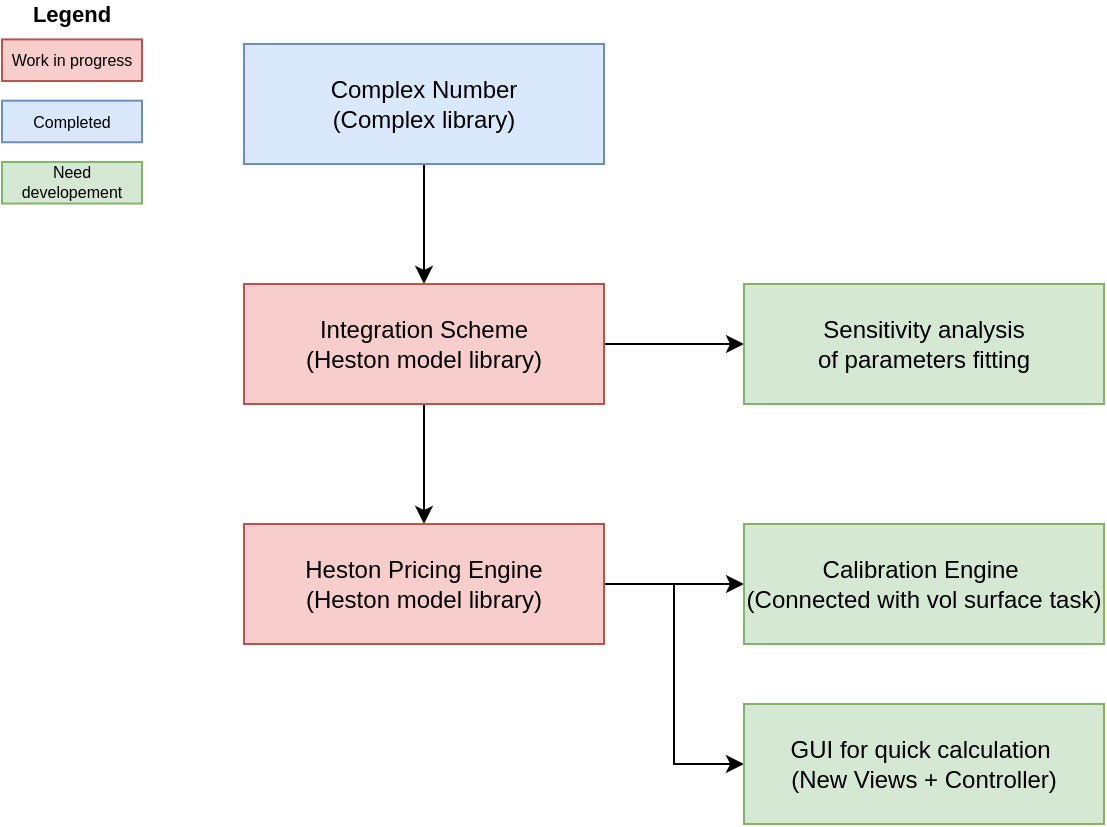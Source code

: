<mxfile version="20.2.3" type="device"><diagram id="la-7-zUyWeMK7HNJUFaQ" name="HestonModel"><mxGraphModel dx="846" dy="625" grid="0" gridSize="10" guides="1" tooltips="1" connect="1" arrows="1" fold="1" page="1" pageScale="1" pageWidth="850" pageHeight="1100" math="0" shadow="0"><root><mxCell id="0"/><mxCell id="1" parent="0"/><mxCell id="nuDVO3hoHULw6FWJlpkl-3" style="edgeStyle=orthogonalEdgeStyle;rounded=0;orthogonalLoop=1;jettySize=auto;html=1;" edge="1" parent="1" source="nuDVO3hoHULw6FWJlpkl-1" target="nuDVO3hoHULw6FWJlpkl-2"><mxGeometry relative="1" as="geometry"/></mxCell><mxCell id="nuDVO3hoHULw6FWJlpkl-1" value="Complex Number &lt;br&gt;(Complex library)" style="rounded=0;whiteSpace=wrap;html=1;fillColor=#dae8fc;strokeColor=#6c8ebf;" vertex="1" parent="1"><mxGeometry x="147" y="54" width="180" height="60" as="geometry"/></mxCell><mxCell id="nuDVO3hoHULw6FWJlpkl-5" style="edgeStyle=orthogonalEdgeStyle;rounded=0;orthogonalLoop=1;jettySize=auto;html=1;" edge="1" parent="1" source="nuDVO3hoHULw6FWJlpkl-2" target="nuDVO3hoHULw6FWJlpkl-4"><mxGeometry relative="1" as="geometry"/></mxCell><mxCell id="nuDVO3hoHULw6FWJlpkl-20" style="edgeStyle=orthogonalEdgeStyle;rounded=0;orthogonalLoop=1;jettySize=auto;html=1;fontSize=11;" edge="1" parent="1" source="nuDVO3hoHULw6FWJlpkl-2" target="nuDVO3hoHULw6FWJlpkl-19"><mxGeometry relative="1" as="geometry"/></mxCell><mxCell id="nuDVO3hoHULw6FWJlpkl-2" value="Integration Scheme&lt;br&gt;(Heston model library)" style="rounded=0;whiteSpace=wrap;html=1;fillColor=#f8cecc;strokeColor=#b85450;" vertex="1" parent="1"><mxGeometry x="147" y="174" width="180" height="60" as="geometry"/></mxCell><mxCell id="nuDVO3hoHULw6FWJlpkl-8" style="edgeStyle=orthogonalEdgeStyle;rounded=0;orthogonalLoop=1;jettySize=auto;html=1;" edge="1" parent="1" source="nuDVO3hoHULw6FWJlpkl-4" target="nuDVO3hoHULw6FWJlpkl-7"><mxGeometry relative="1" as="geometry"/></mxCell><mxCell id="nuDVO3hoHULw6FWJlpkl-10" style="edgeStyle=orthogonalEdgeStyle;rounded=0;orthogonalLoop=1;jettySize=auto;html=1;entryX=0;entryY=0.5;entryDx=0;entryDy=0;" edge="1" parent="1" source="nuDVO3hoHULw6FWJlpkl-4" target="nuDVO3hoHULw6FWJlpkl-9"><mxGeometry relative="1" as="geometry"/></mxCell><mxCell id="nuDVO3hoHULw6FWJlpkl-4" value="Heston Pricing Engine &lt;br&gt;(Heston model library)" style="rounded=0;whiteSpace=wrap;html=1;fillColor=#f8cecc;strokeColor=#b85450;" vertex="1" parent="1"><mxGeometry x="147" y="294" width="180" height="60" as="geometry"/></mxCell><mxCell id="nuDVO3hoHULw6FWJlpkl-7" value="Calibration Engine&amp;nbsp;&lt;br&gt;(Connected with vol surface task)" style="rounded=0;whiteSpace=wrap;html=1;fillColor=#d5e8d4;strokeColor=#82b366;" vertex="1" parent="1"><mxGeometry x="397" y="294" width="180" height="60" as="geometry"/></mxCell><mxCell id="nuDVO3hoHULw6FWJlpkl-9" value="GUI for quick calculation&amp;nbsp;&lt;br&gt;(New Views + Controller)" style="rounded=0;whiteSpace=wrap;html=1;fillColor=#d5e8d4;strokeColor=#82b366;" vertex="1" parent="1"><mxGeometry x="397" y="384" width="180" height="60" as="geometry"/></mxCell><mxCell id="nuDVO3hoHULw6FWJlpkl-17" value="" style="group" vertex="1" connectable="0" parent="1"><mxGeometry x="26" y="32" width="70" height="116" as="geometry"/></mxCell><mxCell id="nuDVO3hoHULw6FWJlpkl-18" value="" style="group" vertex="1" connectable="0" parent="nuDVO3hoHULw6FWJlpkl-17"><mxGeometry width="70" height="101.774" as="geometry"/></mxCell><mxCell id="nuDVO3hoHULw6FWJlpkl-11" value="Work in progress" style="rounded=0;whiteSpace=wrap;html=1;fillColor=#f8cecc;strokeColor=#b85450;fontSize=8;" vertex="1" parent="nuDVO3hoHULw6FWJlpkl-18"><mxGeometry y="19.698" width="70" height="20.792" as="geometry"/></mxCell><mxCell id="nuDVO3hoHULw6FWJlpkl-12" value="Legend" style="text;html=1;strokeColor=none;fillColor=none;align=center;verticalAlign=middle;whiteSpace=wrap;rounded=0;fontSize=11;fontStyle=1" vertex="1" parent="nuDVO3hoHULw6FWJlpkl-18"><mxGeometry x="6" width="58" height="14.226" as="geometry"/></mxCell><mxCell id="nuDVO3hoHULw6FWJlpkl-13" value="Completed" style="rounded=0;whiteSpace=wrap;html=1;fillColor=#dae8fc;strokeColor=#6c8ebf;fontSize=8;" vertex="1" parent="nuDVO3hoHULw6FWJlpkl-18"><mxGeometry y="50.34" width="70" height="20.792" as="geometry"/></mxCell><mxCell id="nuDVO3hoHULw6FWJlpkl-14" value="Need developement" style="rounded=0;whiteSpace=wrap;html=1;fillColor=#d5e8d4;strokeColor=#82b366;fontSize=8;" vertex="1" parent="nuDVO3hoHULw6FWJlpkl-18"><mxGeometry y="80.981" width="70" height="20.792" as="geometry"/></mxCell><mxCell id="nuDVO3hoHULw6FWJlpkl-19" value="Sensitivity analysis&lt;br&gt;of parameters fitting" style="rounded=0;whiteSpace=wrap;html=1;fillColor=#d5e8d4;strokeColor=#82b366;" vertex="1" parent="1"><mxGeometry x="397" y="174" width="180" height="60" as="geometry"/></mxCell></root></mxGraphModel></diagram></mxfile>